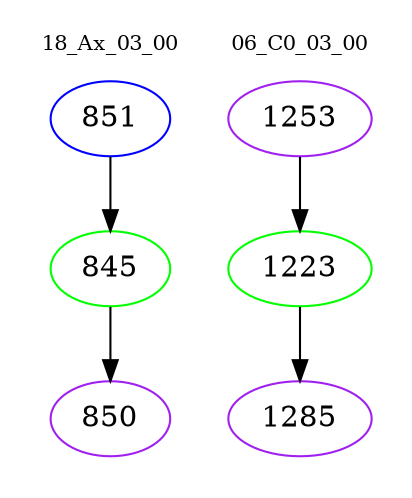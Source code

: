 digraph{
subgraph cluster_0 {
color = white
label = "18_Ax_03_00";
fontsize=10;
T0_851 [label="851", color="blue"]
T0_851 -> T0_845 [color="black"]
T0_845 [label="845", color="green"]
T0_845 -> T0_850 [color="black"]
T0_850 [label="850", color="purple"]
}
subgraph cluster_1 {
color = white
label = "06_C0_03_00";
fontsize=10;
T1_1253 [label="1253", color="purple"]
T1_1253 -> T1_1223 [color="black"]
T1_1223 [label="1223", color="green"]
T1_1223 -> T1_1285 [color="black"]
T1_1285 [label="1285", color="purple"]
}
}
